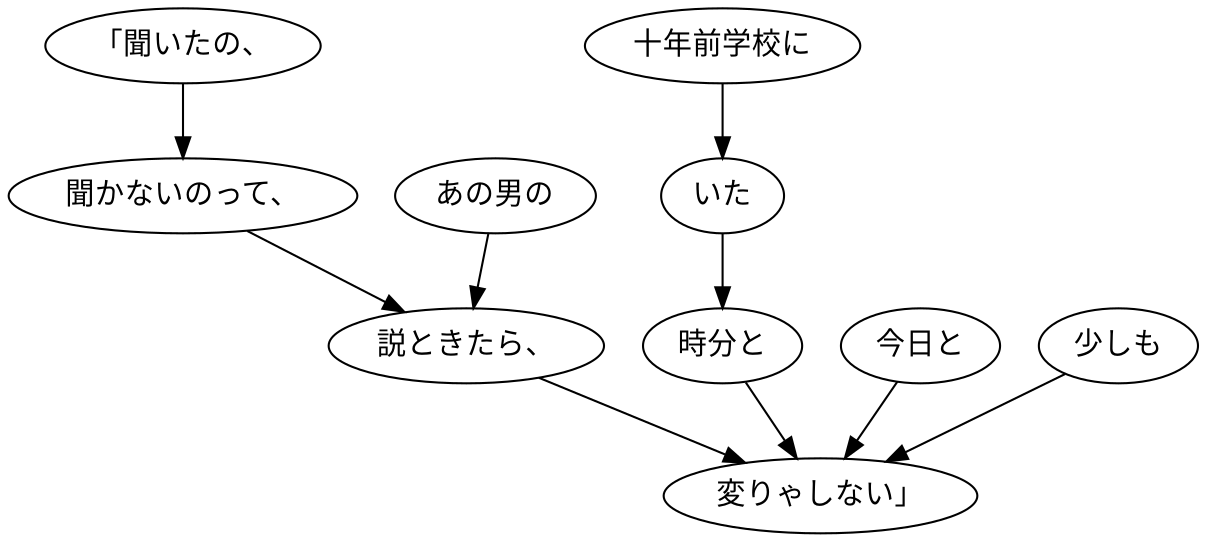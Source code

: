 digraph graph6073 {
	node0 [label="「聞いたの、"];
	node1 [label="聞かないのって、"];
	node2 [label="あの男の"];
	node3 [label="説ときたら、"];
	node4 [label="十年前学校に"];
	node5 [label="いた"];
	node6 [label="時分と"];
	node7 [label="今日と"];
	node8 [label="少しも"];
	node9 [label="変りゃしない」"];
	node0 -> node1;
	node1 -> node3;
	node2 -> node3;
	node3 -> node9;
	node4 -> node5;
	node5 -> node6;
	node6 -> node9;
	node7 -> node9;
	node8 -> node9;
}
